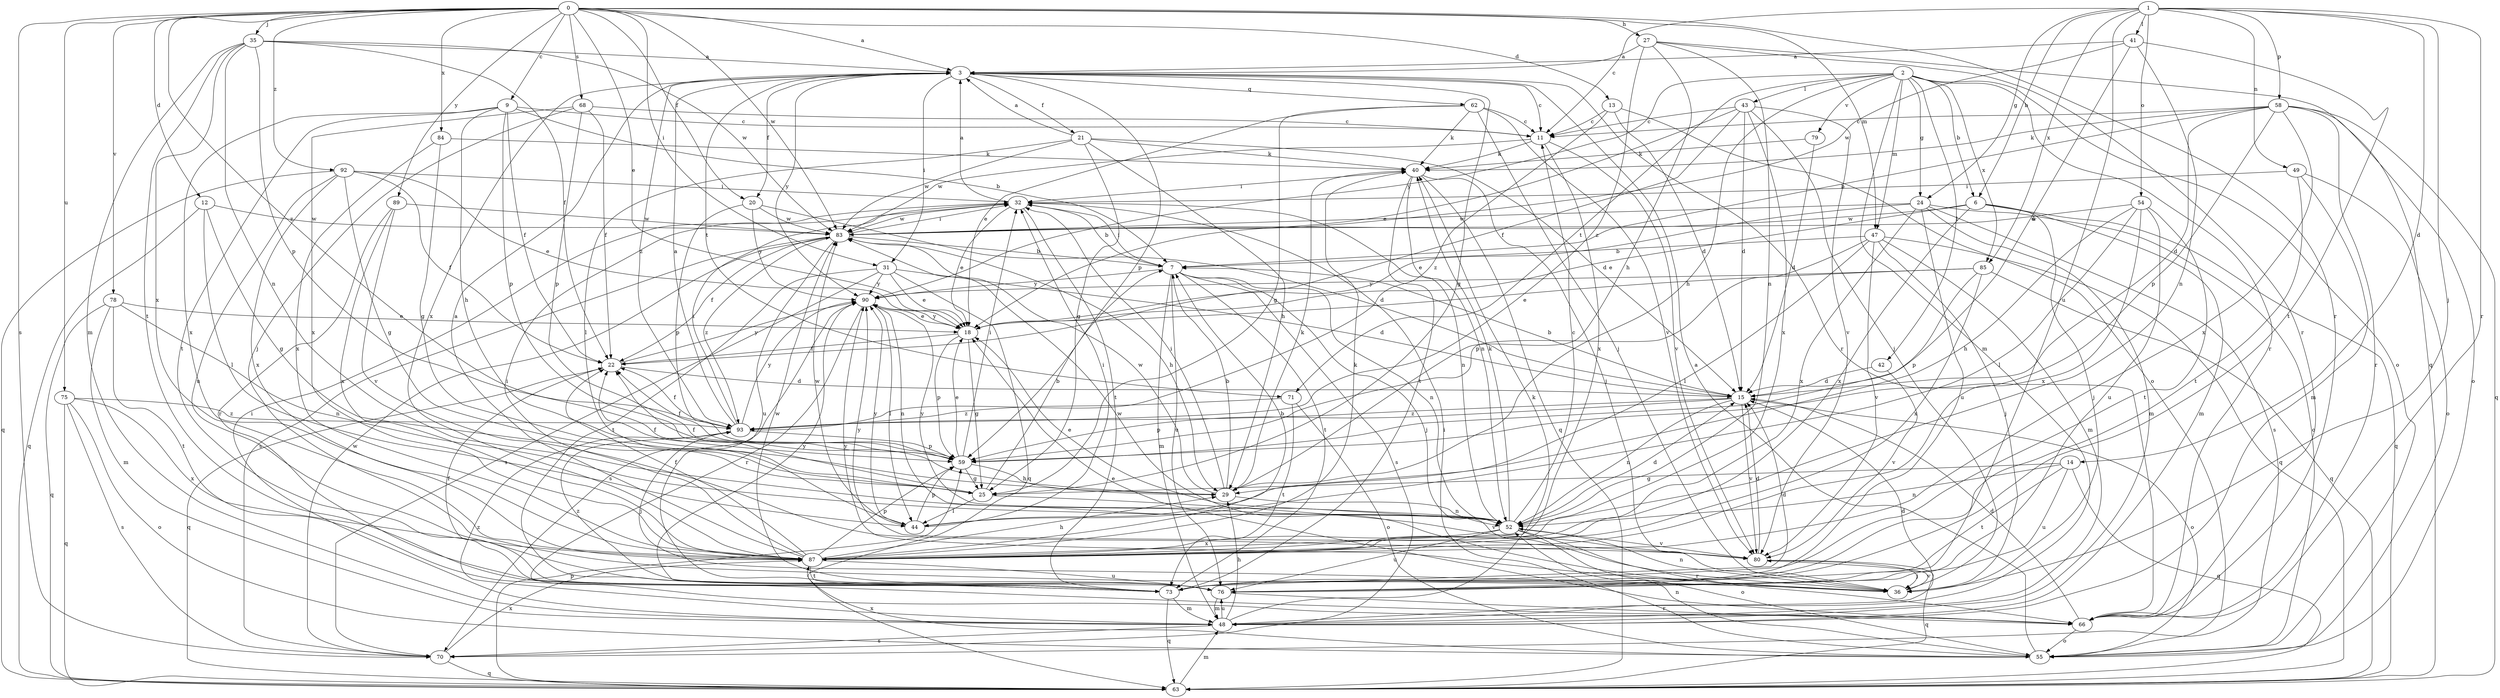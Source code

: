 strict digraph  {
0;
1;
2;
3;
6;
7;
9;
11;
12;
13;
14;
15;
18;
20;
21;
22;
24;
25;
27;
29;
31;
32;
35;
36;
40;
41;
42;
43;
44;
47;
48;
49;
52;
54;
55;
58;
59;
62;
63;
66;
68;
70;
71;
73;
75;
76;
78;
79;
80;
83;
84;
85;
87;
89;
90;
92;
93;
0 -> 3  [label=a];
0 -> 9  [label=c];
0 -> 12  [label=d];
0 -> 13  [label=d];
0 -> 18  [label=e];
0 -> 20  [label=f];
0 -> 27  [label=h];
0 -> 31  [label=i];
0 -> 35  [label=j];
0 -> 47  [label=m];
0 -> 66  [label=r];
0 -> 68  [label=s];
0 -> 70  [label=s];
0 -> 75  [label=u];
0 -> 78  [label=v];
0 -> 83  [label=w];
0 -> 84  [label=x];
0 -> 89  [label=y];
0 -> 92  [label=z];
0 -> 93  [label=z];
1 -> 6  [label=b];
1 -> 11  [label=c];
1 -> 14  [label=d];
1 -> 24  [label=g];
1 -> 36  [label=j];
1 -> 41  [label=l];
1 -> 49  [label=n];
1 -> 54  [label=o];
1 -> 58  [label=p];
1 -> 66  [label=r];
1 -> 76  [label=u];
1 -> 85  [label=x];
2 -> 6  [label=b];
2 -> 24  [label=g];
2 -> 29  [label=h];
2 -> 42  [label=l];
2 -> 43  [label=l];
2 -> 47  [label=m];
2 -> 48  [label=m];
2 -> 55  [label=o];
2 -> 66  [label=r];
2 -> 71  [label=t];
2 -> 79  [label=v];
2 -> 85  [label=x];
2 -> 90  [label=y];
3 -> 11  [label=c];
3 -> 20  [label=f];
3 -> 21  [label=f];
3 -> 25  [label=g];
3 -> 31  [label=i];
3 -> 59  [label=p];
3 -> 62  [label=q];
3 -> 66  [label=r];
3 -> 71  [label=t];
3 -> 87  [label=x];
3 -> 90  [label=y];
3 -> 93  [label=z];
6 -> 18  [label=e];
6 -> 36  [label=j];
6 -> 48  [label=m];
6 -> 63  [label=q];
6 -> 83  [label=w];
6 -> 87  [label=x];
7 -> 32  [label=i];
7 -> 36  [label=j];
7 -> 48  [label=m];
7 -> 52  [label=n];
7 -> 70  [label=s];
7 -> 73  [label=t];
7 -> 76  [label=u];
7 -> 90  [label=y];
9 -> 7  [label=b];
9 -> 11  [label=c];
9 -> 22  [label=f];
9 -> 29  [label=h];
9 -> 59  [label=p];
9 -> 73  [label=t];
9 -> 87  [label=x];
11 -> 40  [label=k];
11 -> 80  [label=v];
11 -> 83  [label=w];
11 -> 87  [label=x];
12 -> 25  [label=g];
12 -> 44  [label=l];
12 -> 63  [label=q];
12 -> 83  [label=w];
13 -> 11  [label=c];
13 -> 15  [label=d];
13 -> 55  [label=o];
13 -> 93  [label=z];
14 -> 25  [label=g];
14 -> 52  [label=n];
14 -> 63  [label=q];
14 -> 73  [label=t];
14 -> 76  [label=u];
15 -> 7  [label=b];
15 -> 52  [label=n];
15 -> 55  [label=o];
15 -> 59  [label=p];
15 -> 80  [label=v];
15 -> 93  [label=z];
18 -> 22  [label=f];
18 -> 25  [label=g];
18 -> 59  [label=p];
18 -> 90  [label=y];
20 -> 15  [label=d];
20 -> 59  [label=p];
20 -> 83  [label=w];
20 -> 90  [label=y];
21 -> 3  [label=a];
21 -> 15  [label=d];
21 -> 25  [label=g];
21 -> 29  [label=h];
21 -> 40  [label=k];
21 -> 44  [label=l];
21 -> 83  [label=w];
22 -> 15  [label=d];
22 -> 63  [label=q];
22 -> 90  [label=y];
24 -> 18  [label=e];
24 -> 48  [label=m];
24 -> 55  [label=o];
24 -> 70  [label=s];
24 -> 76  [label=u];
24 -> 83  [label=w];
24 -> 87  [label=x];
25 -> 7  [label=b];
25 -> 22  [label=f];
25 -> 44  [label=l];
25 -> 80  [label=v];
27 -> 3  [label=a];
27 -> 29  [label=h];
27 -> 52  [label=n];
27 -> 63  [label=q];
27 -> 66  [label=r];
27 -> 93  [label=z];
29 -> 7  [label=b];
29 -> 22  [label=f];
29 -> 32  [label=i];
29 -> 40  [label=k];
29 -> 52  [label=n];
29 -> 83  [label=w];
31 -> 15  [label=d];
31 -> 18  [label=e];
31 -> 63  [label=q];
31 -> 70  [label=s];
31 -> 73  [label=t];
31 -> 90  [label=y];
32 -> 3  [label=a];
32 -> 7  [label=b];
32 -> 18  [label=e];
32 -> 52  [label=n];
32 -> 73  [label=t];
32 -> 83  [label=w];
35 -> 3  [label=a];
35 -> 22  [label=f];
35 -> 48  [label=m];
35 -> 52  [label=n];
35 -> 59  [label=p];
35 -> 73  [label=t];
35 -> 83  [label=w];
35 -> 87  [label=x];
36 -> 52  [label=n];
36 -> 80  [label=v];
36 -> 83  [label=w];
36 -> 90  [label=y];
40 -> 32  [label=i];
40 -> 36  [label=j];
40 -> 52  [label=n];
40 -> 63  [label=q];
40 -> 73  [label=t];
41 -> 3  [label=a];
41 -> 15  [label=d];
41 -> 52  [label=n];
41 -> 73  [label=t];
41 -> 83  [label=w];
42 -> 15  [label=d];
42 -> 80  [label=v];
43 -> 11  [label=c];
43 -> 15  [label=d];
43 -> 18  [label=e];
43 -> 22  [label=f];
43 -> 36  [label=j];
43 -> 80  [label=v];
43 -> 87  [label=x];
44 -> 32  [label=i];
44 -> 59  [label=p];
44 -> 83  [label=w];
44 -> 90  [label=y];
47 -> 7  [label=b];
47 -> 36  [label=j];
47 -> 44  [label=l];
47 -> 48  [label=m];
47 -> 59  [label=p];
47 -> 63  [label=q];
47 -> 80  [label=v];
48 -> 15  [label=d];
48 -> 29  [label=h];
48 -> 32  [label=i];
48 -> 40  [label=k];
48 -> 70  [label=s];
48 -> 76  [label=u];
48 -> 93  [label=z];
49 -> 32  [label=i];
49 -> 48  [label=m];
49 -> 55  [label=o];
49 -> 73  [label=t];
52 -> 11  [label=c];
52 -> 15  [label=d];
52 -> 18  [label=e];
52 -> 40  [label=k];
52 -> 55  [label=o];
52 -> 66  [label=r];
52 -> 76  [label=u];
52 -> 80  [label=v];
52 -> 87  [label=x];
52 -> 90  [label=y];
54 -> 29  [label=h];
54 -> 44  [label=l];
54 -> 73  [label=t];
54 -> 76  [label=u];
54 -> 83  [label=w];
54 -> 87  [label=x];
55 -> 3  [label=a];
55 -> 32  [label=i];
55 -> 52  [label=n];
55 -> 87  [label=x];
58 -> 7  [label=b];
58 -> 11  [label=c];
58 -> 15  [label=d];
58 -> 40  [label=k];
58 -> 55  [label=o];
58 -> 59  [label=p];
58 -> 63  [label=q];
58 -> 66  [label=r];
58 -> 87  [label=x];
59 -> 18  [label=e];
59 -> 22  [label=f];
59 -> 25  [label=g];
59 -> 29  [label=h];
59 -> 32  [label=i];
62 -> 11  [label=c];
62 -> 18  [label=e];
62 -> 25  [label=g];
62 -> 36  [label=j];
62 -> 40  [label=k];
62 -> 80  [label=v];
63 -> 48  [label=m];
63 -> 59  [label=p];
66 -> 15  [label=d];
66 -> 18  [label=e];
66 -> 55  [label=o];
68 -> 11  [label=c];
68 -> 22  [label=f];
68 -> 36  [label=j];
68 -> 59  [label=p];
68 -> 87  [label=x];
70 -> 63  [label=q];
70 -> 83  [label=w];
70 -> 87  [label=x];
71 -> 55  [label=o];
71 -> 73  [label=t];
71 -> 93  [label=z];
73 -> 15  [label=d];
73 -> 22  [label=f];
73 -> 48  [label=m];
73 -> 63  [label=q];
73 -> 90  [label=y];
75 -> 55  [label=o];
75 -> 63  [label=q];
75 -> 70  [label=s];
75 -> 87  [label=x];
75 -> 93  [label=z];
76 -> 48  [label=m];
76 -> 66  [label=r];
76 -> 83  [label=w];
76 -> 93  [label=z];
78 -> 18  [label=e];
78 -> 48  [label=m];
78 -> 52  [label=n];
78 -> 63  [label=q];
78 -> 73  [label=t];
79 -> 15  [label=d];
79 -> 40  [label=k];
80 -> 15  [label=d];
80 -> 36  [label=j];
80 -> 63  [label=q];
80 -> 90  [label=y];
83 -> 7  [label=b];
83 -> 22  [label=f];
83 -> 29  [label=h];
83 -> 32  [label=i];
83 -> 70  [label=s];
83 -> 76  [label=u];
83 -> 93  [label=z];
84 -> 25  [label=g];
84 -> 40  [label=k];
84 -> 87  [label=x];
85 -> 18  [label=e];
85 -> 59  [label=p];
85 -> 63  [label=q];
85 -> 87  [label=x];
85 -> 90  [label=y];
87 -> 3  [label=a];
87 -> 7  [label=b];
87 -> 22  [label=f];
87 -> 29  [label=h];
87 -> 32  [label=i];
87 -> 40  [label=k];
87 -> 59  [label=p];
87 -> 73  [label=t];
87 -> 76  [label=u];
89 -> 66  [label=r];
89 -> 80  [label=v];
89 -> 83  [label=w];
89 -> 87  [label=x];
90 -> 18  [label=e];
90 -> 44  [label=l];
90 -> 52  [label=n];
90 -> 66  [label=r];
90 -> 70  [label=s];
92 -> 18  [label=e];
92 -> 22  [label=f];
92 -> 25  [label=g];
92 -> 32  [label=i];
92 -> 63  [label=q];
92 -> 76  [label=u];
92 -> 87  [label=x];
93 -> 3  [label=a];
93 -> 22  [label=f];
93 -> 32  [label=i];
93 -> 36  [label=j];
93 -> 59  [label=p];
93 -> 90  [label=y];
}
